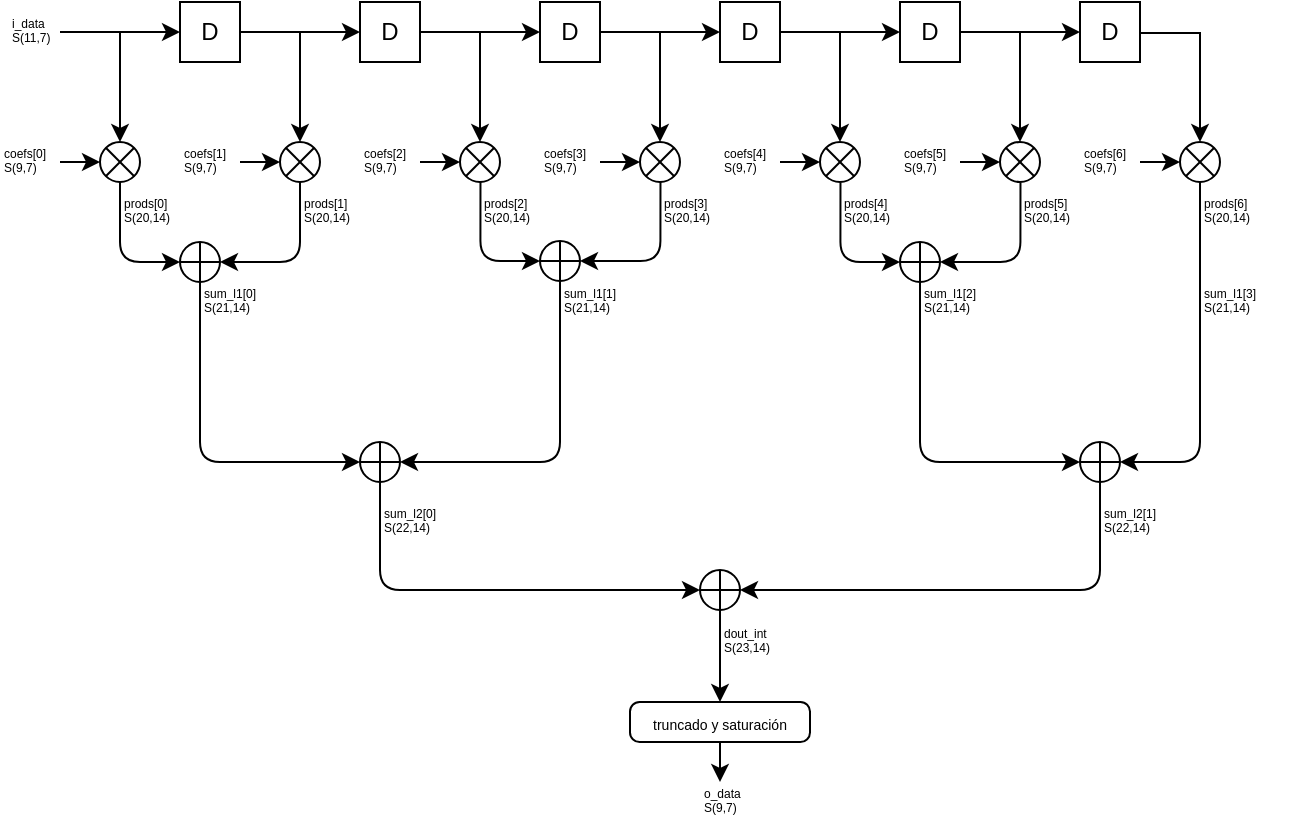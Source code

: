 <mxfile version="11.0.8" type="github"><diagram name="Page-1" id="099fd60b-425b-db50-ffb0-6b813814b670"><mxGraphModel dx="1014" dy="508" grid="1" gridSize="10" guides="1" tooltips="1" connect="1" arrows="1" fold="1" page="1" pageScale="1" pageWidth="1100" pageHeight="850" background="#ffffff" math="0" shadow="0"><root><mxCell id="0"/><mxCell id="1" parent="0"/><mxCell id="xc71Y2fSG3ULqE4jsVA_-2" value="D" style="rounded=0;whiteSpace=wrap;html=1;" parent="1" vertex="1"><mxGeometry x="110" y="210" width="30" height="30" as="geometry"/></mxCell><mxCell id="xc71Y2fSG3ULqE4jsVA_-3" value="" style="endArrow=classic;html=1;entryX=0;entryY=0.5;entryDx=0;entryDy=0;" parent="1" target="xc71Y2fSG3ULqE4jsVA_-2" edge="1"><mxGeometry width="50" height="50" relative="1" as="geometry"><mxPoint x="50" y="225" as="sourcePoint"/><mxPoint x="160" y="260" as="targetPoint"/><Array as="points"/></mxGeometry></mxCell><mxCell id="xc71Y2fSG3ULqE4jsVA_-4" value="" style="endArrow=classic;html=1;" parent="1" edge="1"><mxGeometry width="50" height="50" relative="1" as="geometry"><mxPoint x="80" y="225" as="sourcePoint"/><mxPoint x="80" y="280" as="targetPoint"/><Array as="points"><mxPoint x="80" y="225"/></Array></mxGeometry></mxCell><mxCell id="xc71Y2fSG3ULqE4jsVA_-5" value="" style="shape=sumEllipse;perimeter=ellipsePerimeter;whiteSpace=wrap;html=1;backgroundOutline=1;" parent="1" vertex="1"><mxGeometry x="70" y="280" width="20" height="20" as="geometry"/></mxCell><mxCell id="xc71Y2fSG3ULqE4jsVA_-6" value="" style="endArrow=classic;html=1;entryX=0;entryY=0.5;entryDx=0;entryDy=0;" parent="1" target="xc71Y2fSG3ULqE4jsVA_-5" edge="1"><mxGeometry width="50" height="50" relative="1" as="geometry"><mxPoint x="50" y="290" as="sourcePoint"/><mxPoint x="100" y="320" as="targetPoint"/></mxGeometry></mxCell><mxCell id="xc71Y2fSG3ULqE4jsVA_-12" value="D" style="rounded=0;whiteSpace=wrap;html=1;" parent="1" vertex="1"><mxGeometry x="200" y="210" width="30" height="30" as="geometry"/></mxCell><mxCell id="xc71Y2fSG3ULqE4jsVA_-13" value="" style="endArrow=classic;html=1;entryX=0;entryY=0.5;entryDx=0;entryDy=0;" parent="1" target="xc71Y2fSG3ULqE4jsVA_-12" edge="1"><mxGeometry width="50" height="50" relative="1" as="geometry"><mxPoint x="140" y="225" as="sourcePoint"/><mxPoint x="250" y="260" as="targetPoint"/><Array as="points"/></mxGeometry></mxCell><mxCell id="xc71Y2fSG3ULqE4jsVA_-14" value="" style="endArrow=classic;html=1;" parent="1" edge="1"><mxGeometry width="50" height="50" relative="1" as="geometry"><mxPoint x="170" y="225" as="sourcePoint"/><mxPoint x="170" y="280" as="targetPoint"/><Array as="points"><mxPoint x="170" y="225"/></Array></mxGeometry></mxCell><mxCell id="xc71Y2fSG3ULqE4jsVA_-15" value="" style="shape=sumEllipse;perimeter=ellipsePerimeter;whiteSpace=wrap;html=1;backgroundOutline=1;" parent="1" vertex="1"><mxGeometry x="160" y="280" width="20" height="20" as="geometry"/></mxCell><mxCell id="xc71Y2fSG3ULqE4jsVA_-16" value="" style="endArrow=classic;html=1;entryX=0;entryY=0.5;entryDx=0;entryDy=0;" parent="1" target="xc71Y2fSG3ULqE4jsVA_-15" edge="1"><mxGeometry width="50" height="50" relative="1" as="geometry"><mxPoint x="140" y="290.0" as="sourcePoint"/><mxPoint x="190" y="320" as="targetPoint"/></mxGeometry></mxCell><mxCell id="xc71Y2fSG3ULqE4jsVA_-17" value="D" style="rounded=0;whiteSpace=wrap;html=1;" parent="1" vertex="1"><mxGeometry x="290" y="210" width="30" height="30" as="geometry"/></mxCell><mxCell id="xc71Y2fSG3ULqE4jsVA_-18" value="" style="endArrow=classic;html=1;entryX=0;entryY=0.5;entryDx=0;entryDy=0;" parent="1" target="xc71Y2fSG3ULqE4jsVA_-17" edge="1"><mxGeometry width="50" height="50" relative="1" as="geometry"><mxPoint x="230" y="225" as="sourcePoint"/><mxPoint x="340" y="260" as="targetPoint"/><Array as="points"/></mxGeometry></mxCell><mxCell id="xc71Y2fSG3ULqE4jsVA_-19" value="" style="endArrow=classic;html=1;" parent="1" edge="1"><mxGeometry width="50" height="50" relative="1" as="geometry"><mxPoint x="260" y="225" as="sourcePoint"/><mxPoint x="260" y="280" as="targetPoint"/><Array as="points"><mxPoint x="260" y="225"/></Array></mxGeometry></mxCell><mxCell id="xc71Y2fSG3ULqE4jsVA_-20" value="" style="shape=sumEllipse;perimeter=ellipsePerimeter;whiteSpace=wrap;html=1;backgroundOutline=1;" parent="1" vertex="1"><mxGeometry x="250" y="280" width="20" height="20" as="geometry"/></mxCell><mxCell id="xc71Y2fSG3ULqE4jsVA_-21" value="" style="endArrow=classic;html=1;entryX=0;entryY=0.5;entryDx=0;entryDy=0;" parent="1" target="xc71Y2fSG3ULqE4jsVA_-20" edge="1"><mxGeometry width="50" height="50" relative="1" as="geometry"><mxPoint x="230" y="290.0" as="sourcePoint"/><mxPoint x="280" y="320" as="targetPoint"/></mxGeometry></mxCell><mxCell id="xc71Y2fSG3ULqE4jsVA_-22" value="D" style="rounded=0;whiteSpace=wrap;html=1;" parent="1" vertex="1"><mxGeometry x="380" y="210" width="30" height="30" as="geometry"/></mxCell><mxCell id="xc71Y2fSG3ULqE4jsVA_-23" value="" style="endArrow=classic;html=1;entryX=0;entryY=0.5;entryDx=0;entryDy=0;" parent="1" target="xc71Y2fSG3ULqE4jsVA_-22" edge="1"><mxGeometry width="50" height="50" relative="1" as="geometry"><mxPoint x="320" y="225" as="sourcePoint"/><mxPoint x="430" y="260" as="targetPoint"/><Array as="points"/></mxGeometry></mxCell><mxCell id="xc71Y2fSG3ULqE4jsVA_-24" value="" style="endArrow=classic;html=1;" parent="1" edge="1"><mxGeometry width="50" height="50" relative="1" as="geometry"><mxPoint x="350" y="225" as="sourcePoint"/><mxPoint x="350" y="280" as="targetPoint"/><Array as="points"><mxPoint x="350" y="225"/></Array></mxGeometry></mxCell><mxCell id="xc71Y2fSG3ULqE4jsVA_-25" value="" style="shape=sumEllipse;perimeter=ellipsePerimeter;whiteSpace=wrap;html=1;backgroundOutline=1;" parent="1" vertex="1"><mxGeometry x="340" y="280" width="20" height="20" as="geometry"/></mxCell><mxCell id="xc71Y2fSG3ULqE4jsVA_-26" value="" style="endArrow=classic;html=1;entryX=0;entryY=0.5;entryDx=0;entryDy=0;" parent="1" target="xc71Y2fSG3ULqE4jsVA_-25" edge="1"><mxGeometry width="50" height="50" relative="1" as="geometry"><mxPoint x="320" y="290.0" as="sourcePoint"/><mxPoint x="370" y="320" as="targetPoint"/></mxGeometry></mxCell><mxCell id="xc71Y2fSG3ULqE4jsVA_-27" value="D" style="rounded=0;whiteSpace=wrap;html=1;" parent="1" vertex="1"><mxGeometry x="470" y="210" width="30" height="30" as="geometry"/></mxCell><mxCell id="xc71Y2fSG3ULqE4jsVA_-28" value="" style="endArrow=classic;html=1;entryX=0;entryY=0.5;entryDx=0;entryDy=0;" parent="1" target="xc71Y2fSG3ULqE4jsVA_-27" edge="1"><mxGeometry width="50" height="50" relative="1" as="geometry"><mxPoint x="410" y="225" as="sourcePoint"/><mxPoint x="520" y="260" as="targetPoint"/><Array as="points"/></mxGeometry></mxCell><mxCell id="xc71Y2fSG3ULqE4jsVA_-29" value="" style="endArrow=classic;html=1;" parent="1" edge="1"><mxGeometry width="50" height="50" relative="1" as="geometry"><mxPoint x="440" y="225" as="sourcePoint"/><mxPoint x="440" y="280" as="targetPoint"/><Array as="points"><mxPoint x="440" y="225"/></Array></mxGeometry></mxCell><mxCell id="xc71Y2fSG3ULqE4jsVA_-30" value="" style="shape=sumEllipse;perimeter=ellipsePerimeter;whiteSpace=wrap;html=1;backgroundOutline=1;" parent="1" vertex="1"><mxGeometry x="430" y="280" width="20" height="20" as="geometry"/></mxCell><mxCell id="xc71Y2fSG3ULqE4jsVA_-31" value="" style="endArrow=classic;html=1;entryX=0;entryY=0.5;entryDx=0;entryDy=0;" parent="1" target="xc71Y2fSG3ULqE4jsVA_-30" edge="1"><mxGeometry width="50" height="50" relative="1" as="geometry"><mxPoint x="410" y="290.0" as="sourcePoint"/><mxPoint x="460" y="320" as="targetPoint"/></mxGeometry></mxCell><mxCell id="xc71Y2fSG3ULqE4jsVA_-32" value="D" style="rounded=0;whiteSpace=wrap;html=1;" parent="1" vertex="1"><mxGeometry x="560" y="210" width="30" height="30" as="geometry"/></mxCell><mxCell id="xc71Y2fSG3ULqE4jsVA_-33" value="" style="endArrow=classic;html=1;entryX=0;entryY=0.5;entryDx=0;entryDy=0;" parent="1" target="xc71Y2fSG3ULqE4jsVA_-32" edge="1"><mxGeometry width="50" height="50" relative="1" as="geometry"><mxPoint x="500" y="225" as="sourcePoint"/><mxPoint x="610" y="260" as="targetPoint"/><Array as="points"/></mxGeometry></mxCell><mxCell id="xc71Y2fSG3ULqE4jsVA_-34" value="" style="endArrow=classic;html=1;" parent="1" edge="1"><mxGeometry width="50" height="50" relative="1" as="geometry"><mxPoint x="530" y="225" as="sourcePoint"/><mxPoint x="530" y="280" as="targetPoint"/><Array as="points"><mxPoint x="530" y="225"/></Array></mxGeometry></mxCell><mxCell id="xc71Y2fSG3ULqE4jsVA_-35" value="" style="shape=sumEllipse;perimeter=ellipsePerimeter;whiteSpace=wrap;html=1;backgroundOutline=1;" parent="1" vertex="1"><mxGeometry x="520" y="280" width="20" height="20" as="geometry"/></mxCell><mxCell id="xc71Y2fSG3ULqE4jsVA_-36" value="" style="endArrow=classic;html=1;entryX=0;entryY=0.5;entryDx=0;entryDy=0;" parent="1" target="xc71Y2fSG3ULqE4jsVA_-35" edge="1"><mxGeometry width="50" height="50" relative="1" as="geometry"><mxPoint x="500" y="290.0" as="sourcePoint"/><mxPoint x="550" y="320" as="targetPoint"/></mxGeometry></mxCell><mxCell id="xc71Y2fSG3ULqE4jsVA_-44" value="" style="endArrow=classic;html=1;" parent="1" edge="1"><mxGeometry width="50" height="50" relative="1" as="geometry"><mxPoint x="620" y="225" as="sourcePoint"/><mxPoint x="620" y="280" as="targetPoint"/><Array as="points"><mxPoint x="620" y="225"/></Array></mxGeometry></mxCell><mxCell id="xc71Y2fSG3ULqE4jsVA_-45" value="" style="shape=sumEllipse;perimeter=ellipsePerimeter;whiteSpace=wrap;html=1;backgroundOutline=1;" parent="1" vertex="1"><mxGeometry x="610" y="280" width="20" height="20" as="geometry"/></mxCell><mxCell id="xc71Y2fSG3ULqE4jsVA_-46" value="" style="endArrow=classic;html=1;entryX=0;entryY=0.5;entryDx=0;entryDy=0;" parent="1" target="xc71Y2fSG3ULqE4jsVA_-45" edge="1"><mxGeometry width="50" height="50" relative="1" as="geometry"><mxPoint x="590" y="290.0" as="sourcePoint"/><mxPoint x="640" y="320" as="targetPoint"/></mxGeometry></mxCell><mxCell id="xc71Y2fSG3ULqE4jsVA_-48" value="&lt;div&gt;i_data &lt;br&gt;&lt;/div&gt;&lt;div&gt;S(11,7)&lt;/div&gt;" style="text;html=1;resizable=0;points=[];autosize=1;align=left;verticalAlign=top;spacingTop=-4;fontSize=6;" parent="1" vertex="1"><mxGeometry x="24" y="215" width="40" height="20" as="geometry"/></mxCell><mxCell id="xc71Y2fSG3ULqE4jsVA_-54" value="&lt;div&gt;coefs[0]&lt;br&gt;&lt;/div&gt;&lt;div&gt;S(9,7)&lt;/div&gt;" style="text;html=1;resizable=0;points=[];autosize=1;align=left;verticalAlign=top;spacingTop=-4;fontSize=6;" parent="1" vertex="1"><mxGeometry x="20" y="280" width="40" height="20" as="geometry"/></mxCell><mxCell id="xc71Y2fSG3ULqE4jsVA_-55" value="&lt;div&gt;coefs[1]&lt;br&gt;&lt;/div&gt;&lt;div&gt;S(9,7)&lt;/div&gt;" style="text;html=1;resizable=0;points=[];autosize=1;align=left;verticalAlign=top;spacingTop=-4;fontSize=6;" parent="1" vertex="1"><mxGeometry x="110" y="280" width="40" height="20" as="geometry"/></mxCell><mxCell id="xc71Y2fSG3ULqE4jsVA_-58" value="&lt;div&gt;coefs[2]&lt;br&gt;&lt;/div&gt;&lt;div&gt;S(9,7)&lt;/div&gt;" style="text;html=1;resizable=0;points=[];autosize=1;align=left;verticalAlign=top;spacingTop=-4;fontSize=6;" parent="1" vertex="1"><mxGeometry x="200" y="280" width="40" height="20" as="geometry"/></mxCell><mxCell id="xc71Y2fSG3ULqE4jsVA_-59" value="&lt;div&gt;coefs[3]&lt;br&gt;&lt;/div&gt;&lt;div&gt;S(9,7)&lt;/div&gt;" style="text;html=1;resizable=0;points=[];autosize=1;align=left;verticalAlign=top;spacingTop=-4;fontSize=6;" parent="1" vertex="1"><mxGeometry x="290" y="280" width="40" height="20" as="geometry"/></mxCell><mxCell id="xc71Y2fSG3ULqE4jsVA_-60" value="&lt;div&gt;coefs[4]&lt;br&gt;&lt;/div&gt;&lt;div&gt;S(9,7)&lt;/div&gt;" style="text;html=1;resizable=0;points=[];autosize=1;align=left;verticalAlign=top;spacingTop=-4;fontSize=6;" parent="1" vertex="1"><mxGeometry x="380" y="280" width="40" height="20" as="geometry"/></mxCell><mxCell id="xc71Y2fSG3ULqE4jsVA_-61" value="&lt;div&gt;coefs[5]&lt;br&gt;&lt;/div&gt;&lt;div&gt;S(9,7)&lt;/div&gt;" style="text;html=1;resizable=0;points=[];autosize=1;align=left;verticalAlign=top;spacingTop=-4;fontSize=6;" parent="1" vertex="1"><mxGeometry x="470" y="280" width="40" height="20" as="geometry"/></mxCell><mxCell id="xc71Y2fSG3ULqE4jsVA_-62" value="&lt;div&gt;coefs[6]&lt;br&gt;&lt;/div&gt;&lt;div&gt;S(9,7)&lt;/div&gt;" style="text;html=1;resizable=0;points=[];autosize=1;align=left;verticalAlign=top;spacingTop=-4;fontSize=6;" parent="1" vertex="1"><mxGeometry x="560" y="280" width="40" height="20" as="geometry"/></mxCell><mxCell id="xc71Y2fSG3ULqE4jsVA_-72" value="" style="endArrow=none;html=1;fontSize=6;entryX=1;entryY=0.5;entryDx=0;entryDy=0;" parent="1" edge="1"><mxGeometry width="50" height="50" relative="1" as="geometry"><mxPoint x="619.5" y="225.5" as="sourcePoint"/><mxPoint x="589.5" y="225.5" as="targetPoint"/></mxGeometry></mxCell><mxCell id="xc71Y2fSG3ULqE4jsVA_-75" value="" style="shape=orEllipse;perimeter=ellipsePerimeter;whiteSpace=wrap;html=1;backgroundOutline=1;fontSize=6;" parent="1" vertex="1"><mxGeometry x="110" y="330" width="20" height="20" as="geometry"/></mxCell><mxCell id="xc71Y2fSG3ULqE4jsVA_-76" value="" style="edgeStyle=segmentEdgeStyle;endArrow=classic;html=1;fontSize=6;exitX=0.5;exitY=1;exitDx=0;exitDy=0;entryX=0;entryY=0.5;entryDx=0;entryDy=0;" parent="1" source="xc71Y2fSG3ULqE4jsVA_-5" target="xc71Y2fSG3ULqE4jsVA_-75" edge="1"><mxGeometry width="50" height="50" relative="1" as="geometry"><mxPoint x="50" y="420" as="sourcePoint"/><mxPoint x="100" y="370" as="targetPoint"/><Array as="points"><mxPoint x="80" y="340"/></Array></mxGeometry></mxCell><mxCell id="xc71Y2fSG3ULqE4jsVA_-78" value="" style="edgeStyle=segmentEdgeStyle;endArrow=classic;html=1;fontSize=6;entryX=1;entryY=0.5;entryDx=0;entryDy=0;exitX=0.5;exitY=1;exitDx=0;exitDy=0;" parent="1" source="xc71Y2fSG3ULqE4jsVA_-15" target="xc71Y2fSG3ULqE4jsVA_-75" edge="1"><mxGeometry width="50" height="50" relative="1" as="geometry"><mxPoint x="50" y="420" as="sourcePoint"/><mxPoint x="100" y="370" as="targetPoint"/><Array as="points"><mxPoint x="170" y="340"/></Array></mxGeometry></mxCell><mxCell id="xc71Y2fSG3ULqE4jsVA_-80" value="" style="shape=orEllipse;perimeter=ellipsePerimeter;whiteSpace=wrap;html=1;backgroundOutline=1;fontSize=6;" parent="1" vertex="1"><mxGeometry x="290" y="329.5" width="20" height="20" as="geometry"/></mxCell><mxCell id="xc71Y2fSG3ULqE4jsVA_-81" value="" style="edgeStyle=segmentEdgeStyle;endArrow=classic;html=1;fontSize=6;exitX=0.5;exitY=1;exitDx=0;exitDy=0;entryX=0;entryY=0.5;entryDx=0;entryDy=0;" parent="1" target="xc71Y2fSG3ULqE4jsVA_-80" edge="1"><mxGeometry width="50" height="50" relative="1" as="geometry"><mxPoint x="260.238" y="299.69" as="sourcePoint"/><mxPoint x="280" y="369.5" as="targetPoint"/><Array as="points"><mxPoint x="260" y="339.5"/></Array></mxGeometry></mxCell><mxCell id="xc71Y2fSG3ULqE4jsVA_-82" value="" style="edgeStyle=segmentEdgeStyle;endArrow=classic;html=1;fontSize=6;entryX=1;entryY=0.5;entryDx=0;entryDy=0;exitX=0.5;exitY=1;exitDx=0;exitDy=0;" parent="1" target="xc71Y2fSG3ULqE4jsVA_-80" edge="1"><mxGeometry width="50" height="50" relative="1" as="geometry"><mxPoint x="350.238" y="299.69" as="sourcePoint"/><mxPoint x="280" y="369.5" as="targetPoint"/><Array as="points"><mxPoint x="350" y="339.5"/></Array></mxGeometry></mxCell><mxCell id="xc71Y2fSG3ULqE4jsVA_-84" value="" style="shape=orEllipse;perimeter=ellipsePerimeter;whiteSpace=wrap;html=1;backgroundOutline=1;fontSize=6;" parent="1" vertex="1"><mxGeometry x="470" y="330" width="20" height="20" as="geometry"/></mxCell><mxCell id="xc71Y2fSG3ULqE4jsVA_-85" value="" style="edgeStyle=segmentEdgeStyle;endArrow=classic;html=1;fontSize=6;exitX=0.5;exitY=1;exitDx=0;exitDy=0;entryX=0;entryY=0.5;entryDx=0;entryDy=0;" parent="1" target="xc71Y2fSG3ULqE4jsVA_-84" edge="1"><mxGeometry width="50" height="50" relative="1" as="geometry"><mxPoint x="440.238" y="300.19" as="sourcePoint"/><mxPoint x="460" y="370" as="targetPoint"/><Array as="points"><mxPoint x="440" y="340"/></Array></mxGeometry></mxCell><mxCell id="xc71Y2fSG3ULqE4jsVA_-86" value="" style="edgeStyle=segmentEdgeStyle;endArrow=classic;html=1;fontSize=6;entryX=1;entryY=0.5;entryDx=0;entryDy=0;exitX=0.5;exitY=1;exitDx=0;exitDy=0;" parent="1" target="xc71Y2fSG3ULqE4jsVA_-84" edge="1"><mxGeometry width="50" height="50" relative="1" as="geometry"><mxPoint x="530.238" y="300.19" as="sourcePoint"/><mxPoint x="460" y="370" as="targetPoint"/><Array as="points"><mxPoint x="530" y="340"/></Array></mxGeometry></mxCell><mxCell id="xc71Y2fSG3ULqE4jsVA_-89" value="" style="shape=orEllipse;perimeter=ellipsePerimeter;whiteSpace=wrap;html=1;backgroundOutline=1;fontSize=6;" parent="1" vertex="1"><mxGeometry x="200" y="430" width="20" height="20" as="geometry"/></mxCell><mxCell id="xc71Y2fSG3ULqE4jsVA_-90" value="" style="edgeStyle=segmentEdgeStyle;endArrow=classic;html=1;fontSize=6;exitX=0.5;exitY=1;exitDx=0;exitDy=0;entryX=0;entryY=0.5;entryDx=0;entryDy=0;" parent="1" source="xc71Y2fSG3ULqE4jsVA_-75" target="xc71Y2fSG3ULqE4jsVA_-89" edge="1"><mxGeometry width="50" height="50" relative="1" as="geometry"><mxPoint x="170" y="400" as="sourcePoint"/><mxPoint x="190" y="470" as="targetPoint"/><Array as="points"><mxPoint x="120" y="440"/></Array></mxGeometry></mxCell><mxCell id="xc71Y2fSG3ULqE4jsVA_-91" value="" style="edgeStyle=segmentEdgeStyle;endArrow=classic;html=1;fontSize=6;entryX=1;entryY=0.5;entryDx=0;entryDy=0;exitX=0.5;exitY=1;exitDx=0;exitDy=0;" parent="1" source="xc71Y2fSG3ULqE4jsVA_-80" target="xc71Y2fSG3ULqE4jsVA_-89" edge="1"><mxGeometry width="50" height="50" relative="1" as="geometry"><mxPoint x="260" y="400" as="sourcePoint"/><mxPoint x="190" y="470" as="targetPoint"/><Array as="points"><mxPoint x="300" y="440"/></Array></mxGeometry></mxCell><mxCell id="xc71Y2fSG3ULqE4jsVA_-105" value="" style="shape=orEllipse;perimeter=ellipsePerimeter;whiteSpace=wrap;html=1;backgroundOutline=1;fontSize=6;" parent="1" vertex="1"><mxGeometry x="560" y="430" width="20" height="20" as="geometry"/></mxCell><mxCell id="xc71Y2fSG3ULqE4jsVA_-107" value="" style="edgeStyle=segmentEdgeStyle;endArrow=classic;html=1;fontSize=6;entryX=1;entryY=0.5;entryDx=0;entryDy=0;exitX=0.5;exitY=1;exitDx=0;exitDy=0;" parent="1" source="xc71Y2fSG3ULqE4jsVA_-45" target="xc71Y2fSG3ULqE4jsVA_-105" edge="1"><mxGeometry width="50" height="50" relative="1" as="geometry"><mxPoint x="660" y="350" as="sourcePoint"/><mxPoint x="550" y="470" as="targetPoint"/><Array as="points"><mxPoint x="620" y="440"/></Array></mxGeometry></mxCell><mxCell id="xc71Y2fSG3ULqE4jsVA_-109" value="" style="edgeStyle=segmentEdgeStyle;endArrow=classic;html=1;fontSize=6;entryX=0;entryY=0.5;entryDx=0;entryDy=0;exitX=0.5;exitY=1;exitDx=0;exitDy=0;" parent="1" source="xc71Y2fSG3ULqE4jsVA_-84" target="xc71Y2fSG3ULqE4jsVA_-105" edge="1"><mxGeometry width="50" height="50" relative="1" as="geometry"><mxPoint x="480" y="420" as="sourcePoint"/><mxPoint x="490" y="520" as="targetPoint"/><Array as="points"><mxPoint x="480" y="440"/></Array></mxGeometry></mxCell><mxCell id="xc71Y2fSG3ULqE4jsVA_-113" style="edgeStyle=elbowEdgeStyle;rounded=0;orthogonalLoop=1;jettySize=auto;html=1;fontSize=6;" parent="1" source="xc71Y2fSG3ULqE4jsVA_-110" edge="1"><mxGeometry relative="1" as="geometry"><mxPoint x="380" y="560" as="targetPoint"/></mxGeometry></mxCell><mxCell id="xc71Y2fSG3ULqE4jsVA_-110" value="" style="shape=orEllipse;perimeter=ellipsePerimeter;whiteSpace=wrap;html=1;backgroundOutline=1;fontSize=6;" parent="1" vertex="1"><mxGeometry x="370" y="494" width="20" height="20" as="geometry"/></mxCell><mxCell id="xc71Y2fSG3ULqE4jsVA_-111" value="" style="edgeStyle=segmentEdgeStyle;endArrow=classic;html=1;fontSize=6;entryX=0;entryY=0.5;entryDx=0;entryDy=0;exitX=0.5;exitY=1;exitDx=0;exitDy=0;" parent="1" source="xc71Y2fSG3ULqE4jsVA_-89" target="xc71Y2fSG3ULqE4jsVA_-110" edge="1"><mxGeometry width="50" height="50" relative="1" as="geometry"><mxPoint x="20" y="590" as="sourcePoint"/><mxPoint x="70" y="540" as="targetPoint"/><Array as="points"><mxPoint x="210" y="504"/></Array></mxGeometry></mxCell><mxCell id="xc71Y2fSG3ULqE4jsVA_-112" value="" style="edgeStyle=segmentEdgeStyle;endArrow=classic;html=1;fontSize=6;entryX=1;entryY=0.5;entryDx=0;entryDy=0;exitX=0.5;exitY=1;exitDx=0;exitDy=0;" parent="1" source="xc71Y2fSG3ULqE4jsVA_-105" target="xc71Y2fSG3ULqE4jsVA_-110" edge="1"><mxGeometry width="50" height="50" relative="1" as="geometry"><mxPoint x="300" y="504" as="sourcePoint"/><mxPoint x="460" y="558" as="targetPoint"/><Array as="points"><mxPoint x="570" y="504"/></Array></mxGeometry></mxCell><mxCell id="WWG9YgA6vT6kf5dScbc2-1" value="&lt;div&gt;prods[0]&lt;br&gt;&lt;/div&gt;&lt;div&gt;S(20,14)&lt;/div&gt;" style="text;html=1;resizable=0;points=[];autosize=1;align=left;verticalAlign=top;spacingTop=-4;fontSize=6;" vertex="1" parent="1"><mxGeometry x="80" y="305" width="40" height="20" as="geometry"/></mxCell><mxCell id="WWG9YgA6vT6kf5dScbc2-2" value="&lt;div&gt;prods[1]&lt;br&gt;&lt;/div&gt;&lt;div&gt;S(20,14)&lt;/div&gt;" style="text;html=1;resizable=0;points=[];autosize=1;align=left;verticalAlign=top;spacingTop=-4;fontSize=6;" vertex="1" parent="1"><mxGeometry x="170" y="305" width="40" height="20" as="geometry"/></mxCell><mxCell id="WWG9YgA6vT6kf5dScbc2-3" value="&lt;div&gt;prods[2]&lt;br&gt;&lt;/div&gt;&lt;div&gt;S(20,14)&lt;/div&gt;" style="text;html=1;resizable=0;points=[];autosize=1;align=left;verticalAlign=top;spacingTop=-4;fontSize=6;" vertex="1" parent="1"><mxGeometry x="260" y="304.5" width="40" height="20" as="geometry"/></mxCell><mxCell id="WWG9YgA6vT6kf5dScbc2-4" value="&lt;div&gt;prods[3]&lt;br&gt;&lt;/div&gt;&lt;div&gt;S(20,14)&lt;/div&gt;" style="text;html=1;resizable=0;points=[];autosize=1;align=left;verticalAlign=top;spacingTop=-4;fontSize=6;" vertex="1" parent="1"><mxGeometry x="350" y="304.5" width="40" height="20" as="geometry"/></mxCell><mxCell id="WWG9YgA6vT6kf5dScbc2-5" value="&lt;div&gt;prods[4]&lt;br&gt;&lt;/div&gt;&lt;div&gt;S(20,14)&lt;/div&gt;" style="text;html=1;resizable=0;points=[];autosize=1;align=left;verticalAlign=top;spacingTop=-4;fontSize=6;" vertex="1" parent="1"><mxGeometry x="440" y="305" width="40" height="20" as="geometry"/></mxCell><mxCell id="WWG9YgA6vT6kf5dScbc2-6" value="&lt;div&gt;prods[5]&lt;br&gt;&lt;/div&gt;&lt;div&gt;S(20,14)&lt;/div&gt;" style="text;html=1;resizable=0;points=[];autosize=1;align=left;verticalAlign=top;spacingTop=-4;fontSize=6;" vertex="1" parent="1"><mxGeometry x="530" y="304.5" width="40" height="20" as="geometry"/></mxCell><mxCell id="WWG9YgA6vT6kf5dScbc2-7" value="&lt;div&gt;prods[6]&lt;br&gt;&lt;/div&gt;&lt;div&gt;S(20,14)&lt;/div&gt;" style="text;html=1;resizable=0;points=[];autosize=1;align=left;verticalAlign=top;spacingTop=-4;fontSize=6;" vertex="1" parent="1"><mxGeometry x="620" y="304.5" width="40" height="20" as="geometry"/></mxCell><mxCell id="WWG9YgA6vT6kf5dScbc2-8" value="&lt;div&gt;sum_l1[0]&lt;br&gt;&lt;/div&gt;&lt;div&gt;S(21,14)&lt;/div&gt;" style="text;html=1;resizable=0;points=[];autosize=1;align=left;verticalAlign=top;spacingTop=-4;fontSize=6;" vertex="1" parent="1"><mxGeometry x="120" y="350" width="50" height="20" as="geometry"/></mxCell><mxCell id="WWG9YgA6vT6kf5dScbc2-9" value="&lt;div&gt;sum_l1[1]&lt;br&gt;&lt;/div&gt;&lt;div&gt;S(21,14)&lt;/div&gt;" style="text;html=1;resizable=0;points=[];autosize=1;align=left;verticalAlign=top;spacingTop=-4;fontSize=6;" vertex="1" parent="1"><mxGeometry x="300" y="350" width="50" height="20" as="geometry"/></mxCell><mxCell id="WWG9YgA6vT6kf5dScbc2-10" value="&lt;div&gt;sum_l1[2]&lt;br&gt;&lt;/div&gt;&lt;div&gt;S(21,14)&lt;/div&gt;" style="text;html=1;resizable=0;points=[];autosize=1;align=left;verticalAlign=top;spacingTop=-4;fontSize=6;" vertex="1" parent="1"><mxGeometry x="480" y="350" width="50" height="20" as="geometry"/></mxCell><mxCell id="WWG9YgA6vT6kf5dScbc2-11" value="&lt;div&gt;sum_l1[3]&lt;br&gt;&lt;/div&gt;&lt;div&gt;S(21,14)&lt;/div&gt;" style="text;html=1;resizable=0;points=[];autosize=1;align=left;verticalAlign=top;spacingTop=-4;fontSize=6;" vertex="1" parent="1"><mxGeometry x="620" y="349.5" width="50" height="20" as="geometry"/></mxCell><mxCell id="WWG9YgA6vT6kf5dScbc2-12" value="&lt;div&gt;sum_l2[0]&lt;br&gt;&lt;/div&gt;&lt;div&gt;S(22,14)&lt;/div&gt;" style="text;html=1;resizable=0;points=[];autosize=1;align=left;verticalAlign=top;spacingTop=-4;fontSize=6;" vertex="1" parent="1"><mxGeometry x="210" y="460" width="50" height="20" as="geometry"/></mxCell><mxCell id="WWG9YgA6vT6kf5dScbc2-13" value="&lt;div&gt;sum_l2[1]&lt;br&gt;&lt;/div&gt;&lt;div&gt;S(22,14)&lt;/div&gt;" style="text;html=1;resizable=0;points=[];autosize=1;align=left;verticalAlign=top;spacingTop=-4;fontSize=6;" vertex="1" parent="1"><mxGeometry x="570" y="460" width="50" height="20" as="geometry"/></mxCell><mxCell id="WWG9YgA6vT6kf5dScbc2-14" value="&lt;div&gt;dout_int&lt;br&gt;&lt;/div&gt;&lt;div&gt;S(23,14)&lt;/div&gt;" style="text;html=1;resizable=0;points=[];autosize=1;align=left;verticalAlign=top;spacingTop=-4;fontSize=6;" vertex="1" parent="1"><mxGeometry x="380" y="520" width="40" height="20" as="geometry"/></mxCell><mxCell id="WWG9YgA6vT6kf5dScbc2-15" value="&lt;font style=&quot;font-size: 7px&quot;&gt;truncado y saturación&lt;/font&gt;" style="rounded=1;whiteSpace=wrap;html=1;arcSize=24;verticalAlign=middle;labelPosition=center;verticalLabelPosition=middle;align=center;" vertex="1" parent="1"><mxGeometry x="335" y="560" width="90" height="20" as="geometry"/></mxCell><mxCell id="WWG9YgA6vT6kf5dScbc2-16" value="" style="endArrow=classic;html=1;exitX=0.5;exitY=1;exitDx=0;exitDy=0;" edge="1" parent="1" source="WWG9YgA6vT6kf5dScbc2-15"><mxGeometry width="50" height="50" relative="1" as="geometry"><mxPoint x="370" y="610" as="sourcePoint"/><mxPoint x="380" y="600" as="targetPoint"/></mxGeometry></mxCell><mxCell id="WWG9YgA6vT6kf5dScbc2-17" value="&lt;div&gt;o_data&lt;br&gt;&lt;/div&gt;&lt;div&gt;S(9,7)&lt;/div&gt;" style="text;html=1;resizable=0;points=[];autosize=1;align=left;verticalAlign=top;spacingTop=-4;fontSize=6;" vertex="1" parent="1"><mxGeometry x="370" y="600" width="40" height="20" as="geometry"/></mxCell></root></mxGraphModel></diagram></mxfile>
